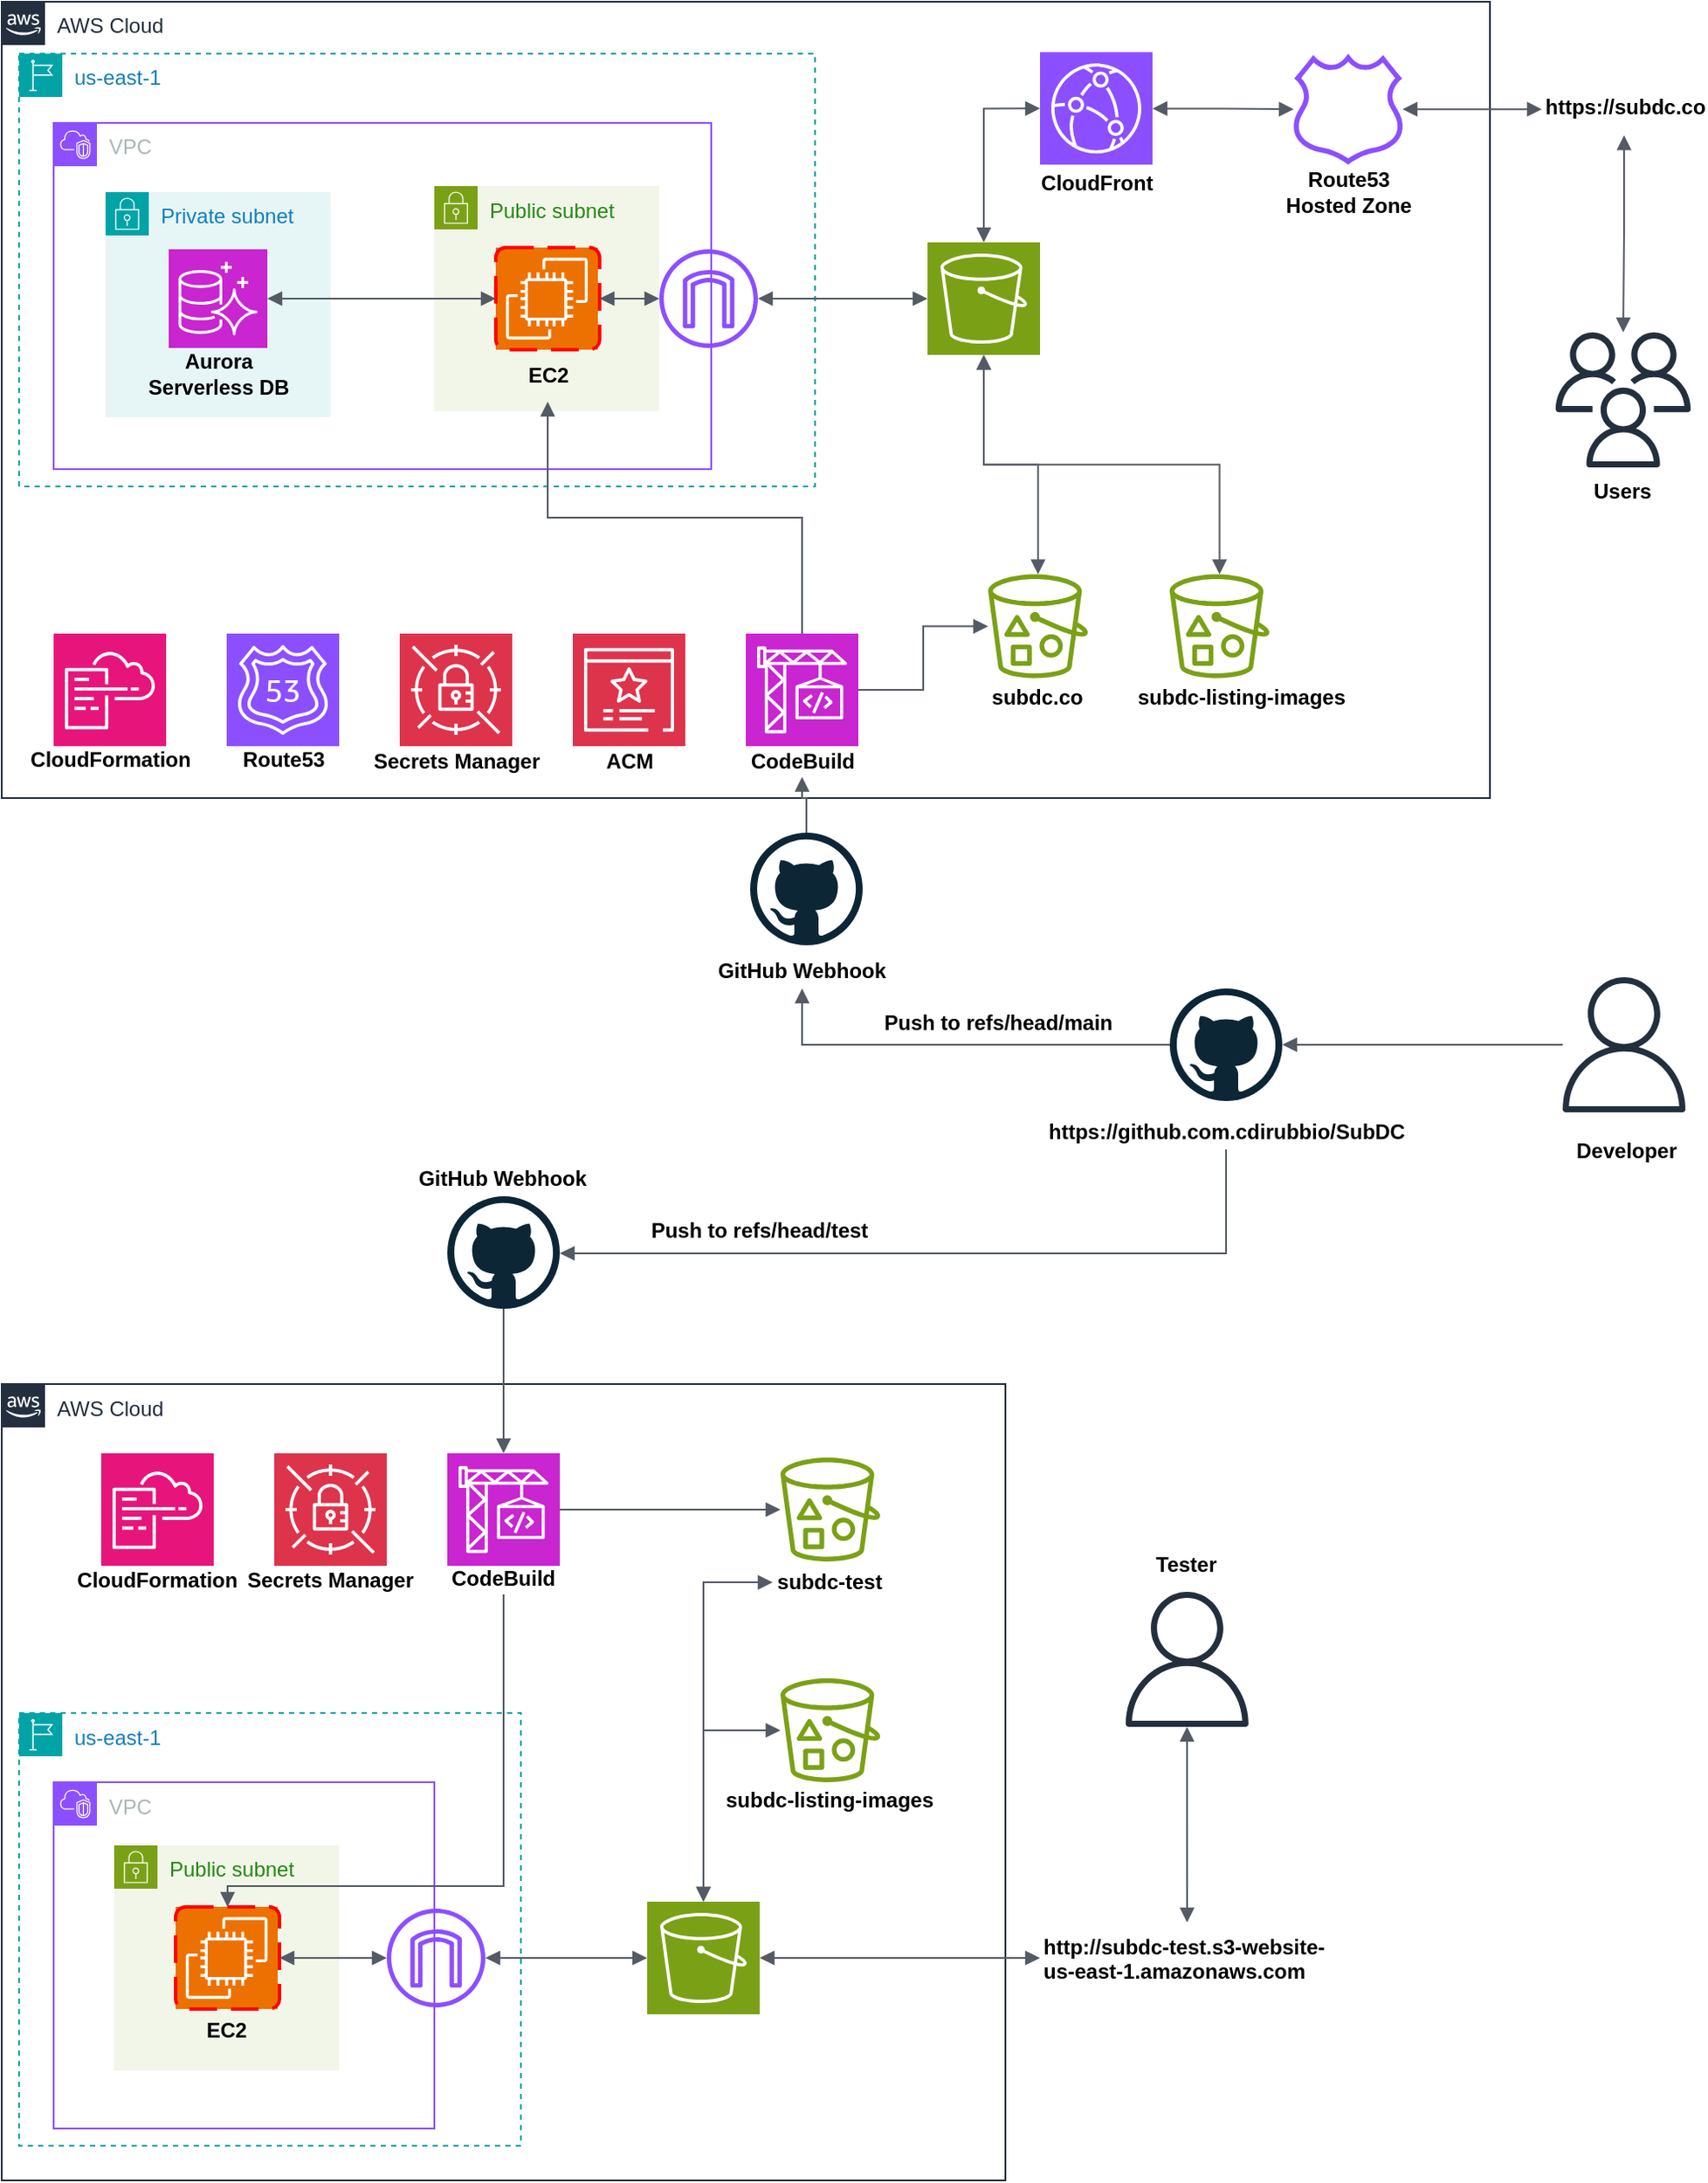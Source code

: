 <mxfile version="24.7.17">
  <diagram name="Page-1" id="cLoTebaXLB8Ytqw7zfb6">
    <mxGraphModel dx="1785" dy="1345" grid="1" gridSize="10" guides="1" tooltips="1" connect="1" arrows="1" fold="1" page="1" pageScale="1" pageWidth="850" pageHeight="1100" math="0" shadow="0">
      <root>
        <mxCell id="0" />
        <mxCell id="1" parent="0" />
        <mxCell id="9sHecVh8QtGsuW8aZkRC-1" value="AWS Cloud" style="points=[[0,0],[0.25,0],[0.5,0],[0.75,0],[1,0],[1,0.25],[1,0.5],[1,0.75],[1,1],[0.75,1],[0.5,1],[0.25,1],[0,1],[0,0.75],[0,0.5],[0,0.25]];outlineConnect=0;gradientColor=none;html=1;whiteSpace=wrap;fontSize=12;fontStyle=0;container=1;pointerEvents=0;collapsible=0;recursiveResize=0;shape=mxgraph.aws4.group;grIcon=mxgraph.aws4.group_aws_cloud_alt;strokeColor=#232F3E;fillColor=none;verticalAlign=top;align=left;spacingLeft=30;fontColor=#232F3E;dashed=0;" parent="1" vertex="1">
          <mxGeometry x="20" y="20" width="860" height="460" as="geometry" />
        </mxCell>
        <mxCell id="9sHecVh8QtGsuW8aZkRC-2" value="us-east-1" style="points=[[0,0],[0.25,0],[0.5,0],[0.75,0],[1,0],[1,0.25],[1,0.5],[1,0.75],[1,1],[0.75,1],[0.5,1],[0.25,1],[0,1],[0,0.75],[0,0.5],[0,0.25]];outlineConnect=0;gradientColor=none;html=1;whiteSpace=wrap;fontSize=12;fontStyle=0;container=1;pointerEvents=0;collapsible=0;recursiveResize=0;shape=mxgraph.aws4.group;grIcon=mxgraph.aws4.group_region;strokeColor=#00A4A6;fillColor=none;verticalAlign=top;align=left;spacingLeft=30;fontColor=#147EBA;dashed=1;" parent="9sHecVh8QtGsuW8aZkRC-1" vertex="1">
          <mxGeometry x="10" y="30" width="460" height="250" as="geometry" />
        </mxCell>
        <mxCell id="9sHecVh8QtGsuW8aZkRC-8" value="VPC" style="points=[[0,0],[0.25,0],[0.5,0],[0.75,0],[1,0],[1,0.25],[1,0.5],[1,0.75],[1,1],[0.75,1],[0.5,1],[0.25,1],[0,1],[0,0.75],[0,0.5],[0,0.25]];outlineConnect=0;gradientColor=none;html=1;whiteSpace=wrap;fontSize=12;fontStyle=0;container=1;pointerEvents=0;collapsible=0;recursiveResize=0;shape=mxgraph.aws4.group;grIcon=mxgraph.aws4.group_vpc2;strokeColor=#8C4FFF;fillColor=none;verticalAlign=top;align=left;spacingLeft=30;fontColor=#AAB7B8;dashed=0;" parent="9sHecVh8QtGsuW8aZkRC-2" vertex="1">
          <mxGeometry x="20" y="40" width="380" height="200" as="geometry" />
        </mxCell>
        <mxCell id="9sHecVh8QtGsuW8aZkRC-9" value="Public subnet" style="points=[[0,0],[0.25,0],[0.5,0],[0.75,0],[1,0],[1,0.25],[1,0.5],[1,0.75],[1,1],[0.75,1],[0.5,1],[0.25,1],[0,1],[0,0.75],[0,0.5],[0,0.25]];outlineConnect=0;gradientColor=none;html=1;whiteSpace=wrap;fontSize=12;fontStyle=0;container=1;pointerEvents=0;collapsible=0;recursiveResize=0;shape=mxgraph.aws4.group;grIcon=mxgraph.aws4.group_security_group;grStroke=0;strokeColor=#7AA116;fillColor=#F2F6E8;verticalAlign=top;align=left;spacingLeft=30;fontColor=#248814;dashed=0;" parent="9sHecVh8QtGsuW8aZkRC-8" vertex="1">
          <mxGeometry x="220" y="36.5" width="130" height="130" as="geometry" />
        </mxCell>
        <mxCell id="9sHecVh8QtGsuW8aZkRC-3" value="" style="sketch=0;points=[[0,0,0],[0.25,0,0],[0.5,0,0],[0.75,0,0],[1,0,0],[0,1,0],[0.25,1,0],[0.5,1,0],[0.75,1,0],[1,1,0],[0,0.25,0],[0,0.5,0],[0,0.75,0],[1,0.25,0],[1,0.5,0],[1,0.75,0]];outlineConnect=0;fontColor=#232F3E;fillColor=#ED7100;strokeColor=#ffffff;dashed=0;verticalLabelPosition=bottom;verticalAlign=top;align=center;html=1;fontSize=12;fontStyle=0;aspect=fixed;shape=mxgraph.aws4.resourceIcon;resIcon=mxgraph.aws4.ec2;" parent="9sHecVh8QtGsuW8aZkRC-9" vertex="1">
          <mxGeometry x="35.5" y="35.5" width="59" height="59" as="geometry" />
        </mxCell>
        <mxCell id="9sHecVh8QtGsuW8aZkRC-6" value="" style="rounded=1;arcSize=10;dashed=1;strokeColor=#ff0000;fillColor=none;gradientColor=none;dashPattern=8 4;strokeWidth=2;" parent="9sHecVh8QtGsuW8aZkRC-9" vertex="1">
          <mxGeometry x="35.5" y="35.5" width="60" height="59" as="geometry" />
        </mxCell>
        <mxCell id="9sHecVh8QtGsuW8aZkRC-5" value="EC2" style="text;html=1;align=center;verticalAlign=middle;whiteSpace=wrap;rounded=0;fontStyle=1" parent="9sHecVh8QtGsuW8aZkRC-9" vertex="1">
          <mxGeometry x="45.5" y="94.5" width="40" height="30" as="geometry" />
        </mxCell>
        <mxCell id="9sHecVh8QtGsuW8aZkRC-35" value="Private subnet" style="points=[[0,0],[0.25,0],[0.5,0],[0.75,0],[1,0],[1,0.25],[1,0.5],[1,0.75],[1,1],[0.75,1],[0.5,1],[0.25,1],[0,1],[0,0.75],[0,0.5],[0,0.25]];outlineConnect=0;gradientColor=none;html=1;whiteSpace=wrap;fontSize=12;fontStyle=0;container=1;pointerEvents=0;collapsible=0;recursiveResize=0;shape=mxgraph.aws4.group;grIcon=mxgraph.aws4.group_security_group;grStroke=0;strokeColor=#00A4A6;fillColor=#E6F6F7;verticalAlign=top;align=left;spacingLeft=30;fontColor=#147EBA;dashed=0;" parent="9sHecVh8QtGsuW8aZkRC-8" vertex="1">
          <mxGeometry x="30" y="40" width="130" height="130" as="geometry" />
        </mxCell>
        <mxCell id="9sHecVh8QtGsuW8aZkRC-37" value="" style="sketch=0;points=[[0,0,0],[0.25,0,0],[0.5,0,0],[0.75,0,0],[1,0,0],[0,1,0],[0.25,1,0],[0.5,1,0],[0.75,1,0],[1,1,0],[0,0.25,0],[0,0.5,0],[0,0.75,0],[1,0.25,0],[1,0.5,0],[1,0.75,0]];outlineConnect=0;fontColor=#232F3E;fillColor=#C925D1;strokeColor=#ffffff;dashed=0;verticalLabelPosition=bottom;verticalAlign=top;align=center;html=1;fontSize=12;fontStyle=0;aspect=fixed;shape=mxgraph.aws4.resourceIcon;resIcon=mxgraph.aws4.aurora;" parent="9sHecVh8QtGsuW8aZkRC-35" vertex="1">
          <mxGeometry x="36.5" y="33" width="57" height="57" as="geometry" />
        </mxCell>
        <mxCell id="9sHecVh8QtGsuW8aZkRC-38" value="Aurora Serverless DB" style="text;html=1;align=center;verticalAlign=middle;whiteSpace=wrap;rounded=0;fontStyle=1" parent="9sHecVh8QtGsuW8aZkRC-35" vertex="1">
          <mxGeometry x="15.75" y="90" width="98.5" height="30" as="geometry" />
        </mxCell>
        <mxCell id="9sHecVh8QtGsuW8aZkRC-39" style="edgeStyle=orthogonalEdgeStyle;rounded=0;orthogonalLoop=1;jettySize=auto;html=1;exitX=1;exitY=0.5;exitDx=0;exitDy=0;exitPerimeter=0;entryX=0;entryY=0.5;entryDx=0;entryDy=0;endArrow=block;elbow=vertical;startArrow=block;startFill=1;endFill=1;strokeColor=#545B64;" parent="9sHecVh8QtGsuW8aZkRC-8" source="9sHecVh8QtGsuW8aZkRC-37" target="9sHecVh8QtGsuW8aZkRC-6" edge="1">
          <mxGeometry relative="1" as="geometry" />
        </mxCell>
        <mxCell id="9sHecVh8QtGsuW8aZkRC-12" value="" style="sketch=0;outlineConnect=0;fontColor=#232F3E;gradientColor=none;fillColor=#8C4FFF;strokeColor=none;dashed=0;verticalLabelPosition=bottom;verticalAlign=top;align=center;html=1;fontSize=12;fontStyle=0;aspect=fixed;pointerEvents=1;shape=mxgraph.aws4.internet_gateway;" parent="9sHecVh8QtGsuW8aZkRC-8" vertex="1">
          <mxGeometry x="350" y="73" width="57" height="57" as="geometry" />
        </mxCell>
        <mxCell id="9sHecVh8QtGsuW8aZkRC-23" value="" style="edgeStyle=orthogonalEdgeStyle;html=1;endArrow=block;elbow=vertical;startArrow=block;startFill=1;endFill=1;strokeColor=#545B64;rounded=0;exitX=1;exitY=0.5;exitDx=0;exitDy=0;" parent="9sHecVh8QtGsuW8aZkRC-8" source="9sHecVh8QtGsuW8aZkRC-6" target="9sHecVh8QtGsuW8aZkRC-12" edge="1">
          <mxGeometry width="100" relative="1" as="geometry">
            <mxPoint x="135" y="110" as="sourcePoint" />
            <mxPoint x="235" y="110" as="targetPoint" />
          </mxGeometry>
        </mxCell>
        <mxCell id="HaM_An7yO-ACqNu1QWbp-11" style="edgeStyle=orthogonalEdgeStyle;rounded=0;orthogonalLoop=1;jettySize=auto;html=1;exitX=0.5;exitY=1;exitDx=0;exitDy=0;exitPerimeter=0;endArrow=block;elbow=vertical;startArrow=block;startFill=1;endFill=1;strokeColor=#545B64;" parent="9sHecVh8QtGsuW8aZkRC-1" source="7wSFpp9sJQzXC4tISoXY-12" target="9sHecVh8QtGsuW8aZkRC-16" edge="1">
          <mxGeometry relative="1" as="geometry" />
        </mxCell>
        <mxCell id="9sHecVh8QtGsuW8aZkRC-16" value="" style="sketch=0;outlineConnect=0;fontColor=#232F3E;gradientColor=none;fillColor=#7AA116;strokeColor=none;dashed=0;verticalLabelPosition=bottom;verticalAlign=top;align=center;html=1;fontSize=12;fontStyle=0;aspect=fixed;pointerEvents=1;shape=mxgraph.aws4.bucket_with_objects;" parent="9sHecVh8QtGsuW8aZkRC-1" vertex="1">
          <mxGeometry x="674.89" y="330.75" width="57.69" height="60" as="geometry" />
        </mxCell>
        <mxCell id="9sHecVh8QtGsuW8aZkRC-31" value="subdc.co" style="text;html=1;align=center;verticalAlign=middle;whiteSpace=wrap;rounded=0;fontStyle=1" parent="9sHecVh8QtGsuW8aZkRC-1" vertex="1">
          <mxGeometry x="573.27" y="393.25" width="51.15" height="16.5" as="geometry" />
        </mxCell>
        <mxCell id="pGSdeuUpQNaxIjK8rSRS-2" value="subdc-listing-images" style="text;html=1;align=center;verticalAlign=middle;whiteSpace=wrap;rounded=0;fontStyle=1" parent="9sHecVh8QtGsuW8aZkRC-1" vertex="1">
          <mxGeometry x="651.27" y="390.75" width="131.15" height="21.5" as="geometry" />
        </mxCell>
        <mxCell id="pGSdeuUpQNaxIjK8rSRS-1" value="" style="sketch=0;outlineConnect=0;fontColor=#232F3E;gradientColor=none;fillColor=#7AA116;strokeColor=none;dashed=0;verticalLabelPosition=bottom;verticalAlign=top;align=center;html=1;fontSize=12;fontStyle=0;aspect=fixed;pointerEvents=1;shape=mxgraph.aws4.bucket_with_objects;" parent="9sHecVh8QtGsuW8aZkRC-1" vertex="1">
          <mxGeometry x="570" y="330.75" width="57.69" height="60" as="geometry" />
        </mxCell>
        <mxCell id="7wSFpp9sJQzXC4tISoXY-8" value="" style="sketch=0;points=[[0,0,0],[0.25,0,0],[0.5,0,0],[0.75,0,0],[1,0,0],[0,1,0],[0.25,1,0],[0.5,1,0],[0.75,1,0],[1,1,0],[0,0.25,0],[0,0.5,0],[0,0.75,0],[1,0.25,0],[1,0.5,0],[1,0.75,0]];points=[[0,0,0],[0.25,0,0],[0.5,0,0],[0.75,0,0],[1,0,0],[0,1,0],[0.25,1,0],[0.5,1,0],[0.75,1,0],[1,1,0],[0,0.25,0],[0,0.5,0],[0,0.75,0],[1,0.25,0],[1,0.5,0],[1,0.75,0]];outlineConnect=0;fontColor=#232F3E;fillColor=#E7157B;strokeColor=#ffffff;dashed=0;verticalLabelPosition=bottom;verticalAlign=top;align=center;html=1;fontSize=12;fontStyle=0;aspect=fixed;shape=mxgraph.aws4.resourceIcon;resIcon=mxgraph.aws4.cloudformation;" parent="9sHecVh8QtGsuW8aZkRC-1" vertex="1">
          <mxGeometry x="30" y="365" width="65" height="65" as="geometry" />
        </mxCell>
        <mxCell id="7wSFpp9sJQzXC4tISoXY-22" style="edgeStyle=orthogonalEdgeStyle;rounded=0;orthogonalLoop=1;jettySize=auto;html=1;endArrow=block;elbow=vertical;startArrow=block;startFill=1;endFill=1;strokeColor=#545B64;" parent="9sHecVh8QtGsuW8aZkRC-1" source="7wSFpp9sJQzXC4tISoXY-12" target="9sHecVh8QtGsuW8aZkRC-12" edge="1">
          <mxGeometry relative="1" as="geometry" />
        </mxCell>
        <mxCell id="7wSFpp9sJQzXC4tISoXY-12" value="" style="sketch=0;points=[[0,0,0],[0.25,0,0],[0.5,0,0],[0.75,0,0],[1,0,0],[0,1,0],[0.25,1,0],[0.5,1,0],[0.75,1,0],[1,1,0],[0,0.25,0],[0,0.5,0],[0,0.75,0],[1,0.25,0],[1,0.5,0],[1,0.75,0]];outlineConnect=0;fontColor=#232F3E;fillColor=#7AA116;strokeColor=#ffffff;dashed=0;verticalLabelPosition=bottom;verticalAlign=top;align=center;html=1;fontSize=12;fontStyle=0;aspect=fixed;shape=mxgraph.aws4.resourceIcon;resIcon=mxgraph.aws4.s3;" parent="9sHecVh8QtGsuW8aZkRC-1" vertex="1">
          <mxGeometry x="535" y="139" width="65" height="65" as="geometry" />
        </mxCell>
        <mxCell id="7wSFpp9sJQzXC4tISoXY-17" value="" style="sketch=0;outlineConnect=0;fontColor=#232F3E;gradientColor=none;fillColor=#8C4FFF;strokeColor=none;dashed=0;verticalLabelPosition=bottom;verticalAlign=top;align=center;html=1;fontSize=12;fontStyle=0;aspect=fixed;pointerEvents=1;shape=mxgraph.aws4.hosted_zone;" parent="9sHecVh8QtGsuW8aZkRC-1" vertex="1">
          <mxGeometry x="745.58" y="30" width="65" height="64.17" as="geometry" />
        </mxCell>
        <mxCell id="7wSFpp9sJQzXC4tISoXY-18" value="" style="sketch=0;points=[[0,0,0],[0.25,0,0],[0.5,0,0],[0.75,0,0],[1,0,0],[0,1,0],[0.25,1,0],[0.5,1,0],[0.75,1,0],[1,1,0],[0,0.25,0],[0,0.5,0],[0,0.75,0],[1,0.25,0],[1,0.5,0],[1,0.75,0]];outlineConnect=0;fontColor=#232F3E;fillColor=#8C4FFF;strokeColor=#ffffff;dashed=0;verticalLabelPosition=bottom;verticalAlign=top;align=center;html=1;fontSize=12;fontStyle=0;aspect=fixed;shape=mxgraph.aws4.resourceIcon;resIcon=mxgraph.aws4.route_53;" parent="9sHecVh8QtGsuW8aZkRC-1" vertex="1">
          <mxGeometry x="130" y="365" width="65" height="65" as="geometry" />
        </mxCell>
        <mxCell id="7wSFpp9sJQzXC4tISoXY-21" value="Route53 Hosted Zone" style="text;html=1;align=center;verticalAlign=middle;whiteSpace=wrap;rounded=0;fontStyle=1" parent="9sHecVh8QtGsuW8aZkRC-1" vertex="1">
          <mxGeometry x="732.58" y="95" width="91" height="30" as="geometry" />
        </mxCell>
        <mxCell id="7wSFpp9sJQzXC4tISoXY-42" style="edgeStyle=orthogonalEdgeStyle;rounded=0;orthogonalLoop=1;jettySize=auto;html=1;endArrow=block;elbow=vertical;startArrow=none;endFill=1;strokeColor=#545B64;" parent="9sHecVh8QtGsuW8aZkRC-1" source="7wSFpp9sJQzXC4tISoXY-23" target="pGSdeuUpQNaxIjK8rSRS-1" edge="1">
          <mxGeometry relative="1" as="geometry" />
        </mxCell>
        <mxCell id="HaM_An7yO-ACqNu1QWbp-9" style="edgeStyle=orthogonalEdgeStyle;rounded=0;orthogonalLoop=1;jettySize=auto;html=1;entryX=0.5;entryY=1;entryDx=0;entryDy=0;exitX=0.5;exitY=0;exitDx=0;exitDy=0;exitPerimeter=0;endArrow=block;elbow=vertical;startArrow=none;endFill=1;strokeColor=#545B64;" parent="9sHecVh8QtGsuW8aZkRC-1" source="7wSFpp9sJQzXC4tISoXY-23" target="9sHecVh8QtGsuW8aZkRC-5" edge="1">
          <mxGeometry relative="1" as="geometry" />
        </mxCell>
        <mxCell id="7wSFpp9sJQzXC4tISoXY-23" value="" style="sketch=0;points=[[0,0,0],[0.25,0,0],[0.5,0,0],[0.75,0,0],[1,0,0],[0,1,0],[0.25,1,0],[0.5,1,0],[0.75,1,0],[1,1,0],[0,0.25,0],[0,0.5,0],[0,0.75,0],[1,0.25,0],[1,0.5,0],[1,0.75,0]];outlineConnect=0;fontColor=#232F3E;fillColor=#C925D1;strokeColor=#ffffff;dashed=0;verticalLabelPosition=bottom;verticalAlign=top;align=center;html=1;fontSize=12;fontStyle=0;aspect=fixed;shape=mxgraph.aws4.resourceIcon;resIcon=mxgraph.aws4.codebuild;" parent="9sHecVh8QtGsuW8aZkRC-1" vertex="1">
          <mxGeometry x="430" y="365" width="65" height="65" as="geometry" />
        </mxCell>
        <mxCell id="7wSFpp9sJQzXC4tISoXY-26" value="CloudFormation" style="text;html=1;align=center;verticalAlign=middle;whiteSpace=wrap;rounded=0;fontStyle=1" parent="9sHecVh8QtGsuW8aZkRC-1" vertex="1">
          <mxGeometry x="12.5" y="430" width="100" height="16.5" as="geometry" />
        </mxCell>
        <mxCell id="7wSFpp9sJQzXC4tISoXY-25" value="Route53" style="text;html=1;align=center;verticalAlign=middle;whiteSpace=wrap;rounded=0;fontStyle=1" parent="9sHecVh8QtGsuW8aZkRC-1" vertex="1">
          <mxGeometry x="132.5" y="430" width="60" height="16.5" as="geometry" />
        </mxCell>
        <mxCell id="7wSFpp9sJQzXC4tISoXY-24" value="CodeBuild" style="text;html=1;align=center;verticalAlign=middle;whiteSpace=wrap;rounded=0;fontStyle=1" parent="9sHecVh8QtGsuW8aZkRC-1" vertex="1">
          <mxGeometry x="432.5" y="430" width="60" height="17.75" as="geometry" />
        </mxCell>
        <mxCell id="7wSFpp9sJQzXC4tISoXY-28" value="Secrets Manager" style="text;html=1;align=center;verticalAlign=middle;whiteSpace=wrap;rounded=0;fontStyle=1" parent="9sHecVh8QtGsuW8aZkRC-1" vertex="1">
          <mxGeometry x="212.5" y="430" width="100" height="17.75" as="geometry" />
        </mxCell>
        <mxCell id="7wSFpp9sJQzXC4tISoXY-27" value="" style="sketch=0;points=[[0,0,0],[0.25,0,0],[0.5,0,0],[0.75,0,0],[1,0,0],[0,1,0],[0.25,1,0],[0.5,1,0],[0.75,1,0],[1,1,0],[0,0.25,0],[0,0.5,0],[0,0.75,0],[1,0.25,0],[1,0.5,0],[1,0.75,0]];outlineConnect=0;fontColor=#232F3E;fillColor=#DD344C;strokeColor=#ffffff;dashed=0;verticalLabelPosition=bottom;verticalAlign=top;align=center;html=1;fontSize=12;fontStyle=0;aspect=fixed;shape=mxgraph.aws4.resourceIcon;resIcon=mxgraph.aws4.secrets_manager;" parent="9sHecVh8QtGsuW8aZkRC-1" vertex="1">
          <mxGeometry x="230" y="365" width="65" height="65" as="geometry" />
        </mxCell>
        <mxCell id="HaM_An7yO-ACqNu1QWbp-6" style="edgeStyle=orthogonalEdgeStyle;rounded=0;orthogonalLoop=1;jettySize=auto;html=1;endArrow=block;elbow=vertical;startArrow=block;startFill=1;endFill=1;strokeColor=#545B64;" parent="9sHecVh8QtGsuW8aZkRC-1" source="HaM_An7yO-ACqNu1QWbp-2" target="7wSFpp9sJQzXC4tISoXY-17" edge="1">
          <mxGeometry relative="1" as="geometry" />
        </mxCell>
        <mxCell id="HaM_An7yO-ACqNu1QWbp-2" value="" style="sketch=0;points=[[0,0,0],[0.25,0,0],[0.5,0,0],[0.75,0,0],[1,0,0],[0,1,0],[0.25,1,0],[0.5,1,0],[0.75,1,0],[1,1,0],[0,0.25,0],[0,0.5,0],[0,0.75,0],[1,0.25,0],[1,0.5,0],[1,0.75,0]];outlineConnect=0;fontColor=#232F3E;fillColor=#8C4FFF;strokeColor=#ffffff;dashed=0;verticalLabelPosition=bottom;verticalAlign=top;align=center;html=1;fontSize=12;fontStyle=0;aspect=fixed;shape=mxgraph.aws4.resourceIcon;resIcon=mxgraph.aws4.cloudfront;" parent="9sHecVh8QtGsuW8aZkRC-1" vertex="1">
          <mxGeometry x="600" y="29.17" width="65" height="65" as="geometry" />
        </mxCell>
        <mxCell id="HaM_An7yO-ACqNu1QWbp-5" style="edgeStyle=orthogonalEdgeStyle;rounded=0;orthogonalLoop=1;jettySize=auto;html=1;entryX=0.5;entryY=0;entryDx=0;entryDy=0;entryPerimeter=0;endArrow=block;elbow=vertical;startArrow=block;startFill=1;endFill=1;strokeColor=#545B64;exitX=0;exitY=0.5;exitDx=0;exitDy=0;exitPerimeter=0;" parent="9sHecVh8QtGsuW8aZkRC-1" source="HaM_An7yO-ACqNu1QWbp-2" target="7wSFpp9sJQzXC4tISoXY-12" edge="1">
          <mxGeometry relative="1" as="geometry" />
        </mxCell>
        <mxCell id="HaM_An7yO-ACqNu1QWbp-7" value="CloudFront" style="text;html=1;align=center;verticalAlign=middle;whiteSpace=wrap;rounded=0;fontStyle=1" parent="9sHecVh8QtGsuW8aZkRC-1" vertex="1">
          <mxGeometry x="597.5" y="95" width="70" height="20" as="geometry" />
        </mxCell>
        <mxCell id="HaM_An7yO-ACqNu1QWbp-10" style="edgeStyle=orthogonalEdgeStyle;rounded=0;orthogonalLoop=1;jettySize=auto;html=1;entryX=0.5;entryY=1;entryDx=0;entryDy=0;entryPerimeter=0;endArrow=block;elbow=vertical;startArrow=block;startFill=1;endFill=1;strokeColor=#545B64;" parent="9sHecVh8QtGsuW8aZkRC-1" source="pGSdeuUpQNaxIjK8rSRS-1" target="7wSFpp9sJQzXC4tISoXY-12" edge="1">
          <mxGeometry relative="1" as="geometry" />
        </mxCell>
        <mxCell id="HaM_An7yO-ACqNu1QWbp-13" value="" style="sketch=0;points=[[0,0,0],[0.25,0,0],[0.5,0,0],[0.75,0,0],[1,0,0],[0,1,0],[0.25,1,0],[0.5,1,0],[0.75,1,0],[1,1,0],[0,0.25,0],[0,0.5,0],[0,0.75,0],[1,0.25,0],[1,0.5,0],[1,0.75,0]];outlineConnect=0;fontColor=#232F3E;fillColor=#DD344C;strokeColor=#ffffff;dashed=0;verticalLabelPosition=bottom;verticalAlign=top;align=center;html=1;fontSize=12;fontStyle=0;aspect=fixed;shape=mxgraph.aws4.resourceIcon;resIcon=mxgraph.aws4.certificate_manager_3;" parent="9sHecVh8QtGsuW8aZkRC-1" vertex="1">
          <mxGeometry x="330" y="365" width="65" height="65" as="geometry" />
        </mxCell>
        <mxCell id="HaM_An7yO-ACqNu1QWbp-14" value="ACM" style="text;html=1;align=center;verticalAlign=middle;whiteSpace=wrap;rounded=0;fontStyle=1" parent="9sHecVh8QtGsuW8aZkRC-1" vertex="1">
          <mxGeometry x="342.5" y="430" width="40" height="17.75" as="geometry" />
        </mxCell>
        <mxCell id="7wSFpp9sJQzXC4tISoXY-30" style="edgeStyle=orthogonalEdgeStyle;rounded=0;orthogonalLoop=1;jettySize=auto;html=1;endArrow=block;elbow=vertical;startArrow=block;startFill=1;endFill=1;strokeColor=#545B64;" parent="1" source="9sHecVh8QtGsuW8aZkRC-27" target="7wSFpp9sJQzXC4tISoXY-17" edge="1">
          <mxGeometry relative="1" as="geometry" />
        </mxCell>
        <UserObject label="&lt;b&gt;https://subdc.co&lt;/b&gt;" link="https://subdc.co" id="9sHecVh8QtGsuW8aZkRC-27">
          <mxCell style="text;whiteSpace=wrap;html=1;" parent="1" vertex="1">
            <mxGeometry x="910" y="67.09" width="95" height="30" as="geometry" />
          </mxCell>
        </UserObject>
        <mxCell id="9sHecVh8QtGsuW8aZkRC-32" style="edgeStyle=orthogonalEdgeStyle;rounded=0;orthogonalLoop=1;jettySize=auto;html=1;endArrow=block;elbow=vertical;startArrow=block;startFill=1;endFill=1;strokeColor=#545B64;" parent="1" source="9sHecVh8QtGsuW8aZkRC-27" target="M8VhZg36b8eC-4sq4X0w-50" edge="1">
          <mxGeometry relative="1" as="geometry">
            <mxPoint x="909.44" y="80" as="sourcePoint" />
            <mxPoint x="957.5" y="190" as="targetPoint" />
          </mxGeometry>
        </mxCell>
        <mxCell id="7wSFpp9sJQzXC4tISoXY-41" style="edgeStyle=orthogonalEdgeStyle;rounded=0;orthogonalLoop=1;jettySize=auto;html=1;endArrow=block;elbow=vertical;startArrow=none;endFill=1;strokeColor=#545B64;" parent="1" source="7wSFpp9sJQzXC4tISoXY-31" target="7wSFpp9sJQzXC4tISoXY-24" edge="1">
          <mxGeometry relative="1" as="geometry" />
        </mxCell>
        <mxCell id="7wSFpp9sJQzXC4tISoXY-31" value="" style="dashed=0;outlineConnect=0;html=1;align=center;labelPosition=center;verticalLabelPosition=bottom;verticalAlign=top;shape=mxgraph.weblogos.github" parent="1" vertex="1">
          <mxGeometry x="452.5" y="500" width="65" height="65" as="geometry" />
        </mxCell>
        <mxCell id="7wSFpp9sJQzXC4tISoXY-32" value="GitHub Webhook" style="text;html=1;align=center;verticalAlign=middle;whiteSpace=wrap;rounded=0;fontStyle=1" parent="1" vertex="1">
          <mxGeometry x="430.97" y="570" width="103.07" height="20" as="geometry" />
        </mxCell>
        <mxCell id="M8VhZg36b8eC-4sq4X0w-1" value="AWS Cloud" style="points=[[0,0],[0.25,0],[0.5,0],[0.75,0],[1,0],[1,0.25],[1,0.5],[1,0.75],[1,1],[0.75,1],[0.5,1],[0.25,1],[0,1],[0,0.75],[0,0.5],[0,0.25]];outlineConnect=0;gradientColor=none;html=1;whiteSpace=wrap;fontSize=12;fontStyle=0;container=1;pointerEvents=0;collapsible=0;recursiveResize=0;shape=mxgraph.aws4.group;grIcon=mxgraph.aws4.group_aws_cloud_alt;strokeColor=#232F3E;fillColor=none;verticalAlign=top;align=left;spacingLeft=30;fontColor=#232F3E;dashed=0;" vertex="1" parent="1">
          <mxGeometry x="20" y="818.5" width="580" height="460" as="geometry" />
        </mxCell>
        <mxCell id="M8VhZg36b8eC-4sq4X0w-2" value="us-east-1" style="points=[[0,0],[0.25,0],[0.5,0],[0.75,0],[1,0],[1,0.25],[1,0.5],[1,0.75],[1,1],[0.75,1],[0.5,1],[0.25,1],[0,1],[0,0.75],[0,0.5],[0,0.25]];outlineConnect=0;gradientColor=none;html=1;whiteSpace=wrap;fontSize=12;fontStyle=0;container=1;pointerEvents=0;collapsible=0;recursiveResize=0;shape=mxgraph.aws4.group;grIcon=mxgraph.aws4.group_region;strokeColor=#00A4A6;fillColor=none;verticalAlign=top;align=left;spacingLeft=30;fontColor=#147EBA;dashed=1;" vertex="1" parent="M8VhZg36b8eC-4sq4X0w-1">
          <mxGeometry x="10" y="190" width="290" height="250" as="geometry" />
        </mxCell>
        <mxCell id="M8VhZg36b8eC-4sq4X0w-3" value="VPC" style="points=[[0,0],[0.25,0],[0.5,0],[0.75,0],[1,0],[1,0.25],[1,0.5],[1,0.75],[1,1],[0.75,1],[0.5,1],[0.25,1],[0,1],[0,0.75],[0,0.5],[0,0.25]];outlineConnect=0;gradientColor=none;html=1;whiteSpace=wrap;fontSize=12;fontStyle=0;container=1;pointerEvents=0;collapsible=0;recursiveResize=0;shape=mxgraph.aws4.group;grIcon=mxgraph.aws4.group_vpc2;strokeColor=#8C4FFF;fillColor=none;verticalAlign=top;align=left;spacingLeft=30;fontColor=#AAB7B8;dashed=0;" vertex="1" parent="M8VhZg36b8eC-4sq4X0w-2">
          <mxGeometry x="20" y="40" width="220" height="200" as="geometry" />
        </mxCell>
        <mxCell id="M8VhZg36b8eC-4sq4X0w-4" value="Public subnet" style="points=[[0,0],[0.25,0],[0.5,0],[0.75,0],[1,0],[1,0.25],[1,0.5],[1,0.75],[1,1],[0.75,1],[0.5,1],[0.25,1],[0,1],[0,0.75],[0,0.5],[0,0.25]];outlineConnect=0;gradientColor=none;html=1;whiteSpace=wrap;fontSize=12;fontStyle=0;container=1;pointerEvents=0;collapsible=0;recursiveResize=0;shape=mxgraph.aws4.group;grIcon=mxgraph.aws4.group_security_group;grStroke=0;strokeColor=#7AA116;fillColor=#F2F6E8;verticalAlign=top;align=left;spacingLeft=30;fontColor=#248814;dashed=0;" vertex="1" parent="M8VhZg36b8eC-4sq4X0w-3">
          <mxGeometry x="35" y="36.5" width="130" height="130" as="geometry" />
        </mxCell>
        <mxCell id="M8VhZg36b8eC-4sq4X0w-5" value="" style="sketch=0;points=[[0,0,0],[0.25,0,0],[0.5,0,0],[0.75,0,0],[1,0,0],[0,1,0],[0.25,1,0],[0.5,1,0],[0.75,1,0],[1,1,0],[0,0.25,0],[0,0.5,0],[0,0.75,0],[1,0.25,0],[1,0.5,0],[1,0.75,0]];outlineConnect=0;fontColor=#232F3E;fillColor=#ED7100;strokeColor=#ffffff;dashed=0;verticalLabelPosition=bottom;verticalAlign=top;align=center;html=1;fontSize=12;fontStyle=0;aspect=fixed;shape=mxgraph.aws4.resourceIcon;resIcon=mxgraph.aws4.ec2;" vertex="1" parent="M8VhZg36b8eC-4sq4X0w-4">
          <mxGeometry x="35.5" y="35.5" width="59" height="59" as="geometry" />
        </mxCell>
        <mxCell id="M8VhZg36b8eC-4sq4X0w-6" value="" style="rounded=1;arcSize=10;dashed=1;strokeColor=#ff0000;fillColor=none;gradientColor=none;dashPattern=8 4;strokeWidth=2;" vertex="1" parent="M8VhZg36b8eC-4sq4X0w-4">
          <mxGeometry x="35.5" y="35.5" width="60" height="59" as="geometry" />
        </mxCell>
        <mxCell id="M8VhZg36b8eC-4sq4X0w-7" value="EC2" style="text;html=1;align=center;verticalAlign=middle;whiteSpace=wrap;rounded=0;fontStyle=1" vertex="1" parent="M8VhZg36b8eC-4sq4X0w-4">
          <mxGeometry x="45" y="94.5" width="40" height="25.5" as="geometry" />
        </mxCell>
        <mxCell id="M8VhZg36b8eC-4sq4X0w-12" value="" style="sketch=0;outlineConnect=0;fontColor=#232F3E;gradientColor=none;fillColor=#8C4FFF;strokeColor=none;dashed=0;verticalLabelPosition=bottom;verticalAlign=top;align=center;html=1;fontSize=12;fontStyle=0;aspect=fixed;pointerEvents=1;shape=mxgraph.aws4.internet_gateway;" vertex="1" parent="M8VhZg36b8eC-4sq4X0w-3">
          <mxGeometry x="192.5" y="73" width="57" height="57" as="geometry" />
        </mxCell>
        <mxCell id="M8VhZg36b8eC-4sq4X0w-13" value="" style="edgeStyle=orthogonalEdgeStyle;html=1;endArrow=block;elbow=vertical;startArrow=block;startFill=1;endFill=1;strokeColor=#545B64;rounded=0;exitX=1;exitY=0.5;exitDx=0;exitDy=0;" edge="1" parent="M8VhZg36b8eC-4sq4X0w-3" source="M8VhZg36b8eC-4sq4X0w-6" target="M8VhZg36b8eC-4sq4X0w-12">
          <mxGeometry width="100" relative="1" as="geometry">
            <mxPoint x="135" y="110" as="sourcePoint" />
            <mxPoint x="235" y="110" as="targetPoint" />
          </mxGeometry>
        </mxCell>
        <mxCell id="M8VhZg36b8eC-4sq4X0w-15" value="" style="sketch=0;outlineConnect=0;fontColor=#232F3E;gradientColor=none;fillColor=#7AA116;strokeColor=none;dashed=0;verticalLabelPosition=bottom;verticalAlign=top;align=center;html=1;fontSize=12;fontStyle=0;aspect=fixed;pointerEvents=1;shape=mxgraph.aws4.bucket_with_objects;" vertex="1" parent="M8VhZg36b8eC-4sq4X0w-1">
          <mxGeometry x="450" y="170" width="57.69" height="60" as="geometry" />
        </mxCell>
        <mxCell id="M8VhZg36b8eC-4sq4X0w-16" value="subdc-test" style="text;html=1;align=center;verticalAlign=middle;whiteSpace=wrap;rounded=0;fontStyle=1" vertex="1" parent="M8VhZg36b8eC-4sq4X0w-1">
          <mxGeometry x="445.48" y="106.25" width="66.73" height="16.5" as="geometry" />
        </mxCell>
        <mxCell id="M8VhZg36b8eC-4sq4X0w-17" value="subdc-listing-images" style="text;html=1;align=center;verticalAlign=middle;whiteSpace=wrap;rounded=0;fontStyle=1" vertex="1" parent="M8VhZg36b8eC-4sq4X0w-1">
          <mxGeometry x="413.27" y="230" width="131.15" height="21.5" as="geometry" />
        </mxCell>
        <mxCell id="M8VhZg36b8eC-4sq4X0w-18" value="" style="sketch=0;outlineConnect=0;fontColor=#232F3E;gradientColor=none;fillColor=#7AA116;strokeColor=none;dashed=0;verticalLabelPosition=bottom;verticalAlign=top;align=center;html=1;fontSize=12;fontStyle=0;aspect=fixed;pointerEvents=1;shape=mxgraph.aws4.bucket_with_objects;" vertex="1" parent="M8VhZg36b8eC-4sq4X0w-1">
          <mxGeometry x="450" y="42.5" width="57.69" height="60" as="geometry" />
        </mxCell>
        <mxCell id="M8VhZg36b8eC-4sq4X0w-19" value="" style="sketch=0;points=[[0,0,0],[0.25,0,0],[0.5,0,0],[0.75,0,0],[1,0,0],[0,1,0],[0.25,1,0],[0.5,1,0],[0.75,1,0],[1,1,0],[0,0.25,0],[0,0.5,0],[0,0.75,0],[1,0.25,0],[1,0.5,0],[1,0.75,0]];points=[[0,0,0],[0.25,0,0],[0.5,0,0],[0.75,0,0],[1,0,0],[0,1,0],[0.25,1,0],[0.5,1,0],[0.75,1,0],[1,1,0],[0,0.25,0],[0,0.5,0],[0,0.75,0],[1,0.25,0],[1,0.5,0],[1,0.75,0]];outlineConnect=0;fontColor=#232F3E;fillColor=#E7157B;strokeColor=#ffffff;dashed=0;verticalLabelPosition=bottom;verticalAlign=top;align=center;html=1;fontSize=12;fontStyle=0;aspect=fixed;shape=mxgraph.aws4.resourceIcon;resIcon=mxgraph.aws4.cloudformation;" vertex="1" parent="M8VhZg36b8eC-4sq4X0w-1">
          <mxGeometry x="57.5" y="40" width="65" height="65" as="geometry" />
        </mxCell>
        <mxCell id="M8VhZg36b8eC-4sq4X0w-21" value="" style="sketch=0;points=[[0,0,0],[0.25,0,0],[0.5,0,0],[0.75,0,0],[1,0,0],[0,1,0],[0.25,1,0],[0.5,1,0],[0.75,1,0],[1,1,0],[0,0.25,0],[0,0.5,0],[0,0.75,0],[1,0.25,0],[1,0.5,0],[1,0.75,0]];outlineConnect=0;fontColor=#232F3E;fillColor=#7AA116;strokeColor=#ffffff;dashed=0;verticalLabelPosition=bottom;verticalAlign=top;align=center;html=1;fontSize=12;fontStyle=0;aspect=fixed;shape=mxgraph.aws4.resourceIcon;resIcon=mxgraph.aws4.s3;" vertex="1" parent="M8VhZg36b8eC-4sq4X0w-1">
          <mxGeometry x="373.0" y="299" width="65" height="65" as="geometry" />
        </mxCell>
        <mxCell id="M8VhZg36b8eC-4sq4X0w-79" style="edgeStyle=orthogonalEdgeStyle;rounded=0;orthogonalLoop=1;jettySize=auto;html=1;endArrow=block;elbow=vertical;startArrow=none;endFill=1;strokeColor=#545B64;" edge="1" parent="M8VhZg36b8eC-4sq4X0w-1" source="M8VhZg36b8eC-4sq4X0w-27" target="M8VhZg36b8eC-4sq4X0w-18">
          <mxGeometry relative="1" as="geometry" />
        </mxCell>
        <mxCell id="M8VhZg36b8eC-4sq4X0w-27" value="" style="sketch=0;points=[[0,0,0],[0.25,0,0],[0.5,0,0],[0.75,0,0],[1,0,0],[0,1,0],[0.25,1,0],[0.5,1,0],[0.75,1,0],[1,1,0],[0,0.25,0],[0,0.5,0],[0,0.75,0],[1,0.25,0],[1,0.5,0],[1,0.75,0]];outlineConnect=0;fontColor=#232F3E;fillColor=#C925D1;strokeColor=#ffffff;dashed=0;verticalLabelPosition=bottom;verticalAlign=top;align=center;html=1;fontSize=12;fontStyle=0;aspect=fixed;shape=mxgraph.aws4.resourceIcon;resIcon=mxgraph.aws4.codebuild;" vertex="1" parent="M8VhZg36b8eC-4sq4X0w-1">
          <mxGeometry x="257.5" y="40" width="65" height="65" as="geometry" />
        </mxCell>
        <mxCell id="M8VhZg36b8eC-4sq4X0w-28" value="CloudFormation" style="text;html=1;align=center;verticalAlign=middle;whiteSpace=wrap;rounded=0;fontStyle=1" vertex="1" parent="M8VhZg36b8eC-4sq4X0w-1">
          <mxGeometry x="40" y="105" width="100" height="16.5" as="geometry" />
        </mxCell>
        <mxCell id="M8VhZg36b8eC-4sq4X0w-80" style="edgeStyle=orthogonalEdgeStyle;rounded=0;orthogonalLoop=1;jettySize=auto;html=1;exitX=0.5;exitY=1;exitDx=0;exitDy=0;entryX=0.5;entryY=0;entryDx=0;entryDy=0;endArrow=block;elbow=vertical;startArrow=none;endFill=1;strokeColor=#545B64;" edge="1" parent="M8VhZg36b8eC-4sq4X0w-1" source="M8VhZg36b8eC-4sq4X0w-30" target="M8VhZg36b8eC-4sq4X0w-6">
          <mxGeometry relative="1" as="geometry">
            <Array as="points">
              <mxPoint x="290" y="290" />
              <mxPoint x="131" y="290" />
            </Array>
          </mxGeometry>
        </mxCell>
        <mxCell id="M8VhZg36b8eC-4sq4X0w-30" value="CodeBuild" style="text;html=1;align=center;verticalAlign=middle;whiteSpace=wrap;rounded=0;fontStyle=1" vertex="1" parent="M8VhZg36b8eC-4sq4X0w-1">
          <mxGeometry x="260" y="103.75" width="60" height="17.75" as="geometry" />
        </mxCell>
        <mxCell id="M8VhZg36b8eC-4sq4X0w-31" value="Secrets Manager" style="text;html=1;align=center;verticalAlign=middle;whiteSpace=wrap;rounded=0;fontStyle=1" vertex="1" parent="M8VhZg36b8eC-4sq4X0w-1">
          <mxGeometry x="140" y="105" width="100" height="17.75" as="geometry" />
        </mxCell>
        <mxCell id="M8VhZg36b8eC-4sq4X0w-32" value="" style="sketch=0;points=[[0,0,0],[0.25,0,0],[0.5,0,0],[0.75,0,0],[1,0,0],[0,1,0],[0.25,1,0],[0.5,1,0],[0.75,1,0],[1,1,0],[0,0.25,0],[0,0.5,0],[0,0.75,0],[1,0.25,0],[1,0.5,0],[1,0.75,0]];outlineConnect=0;fontColor=#232F3E;fillColor=#DD344C;strokeColor=#ffffff;dashed=0;verticalLabelPosition=bottom;verticalAlign=top;align=center;html=1;fontSize=12;fontStyle=0;aspect=fixed;shape=mxgraph.aws4.resourceIcon;resIcon=mxgraph.aws4.secrets_manager;" vertex="1" parent="M8VhZg36b8eC-4sq4X0w-1">
          <mxGeometry x="157.5" y="40" width="65" height="65" as="geometry" />
        </mxCell>
        <mxCell id="M8VhZg36b8eC-4sq4X0w-77" style="edgeStyle=orthogonalEdgeStyle;rounded=0;orthogonalLoop=1;jettySize=auto;html=1;entryX=0;entryY=0.5;entryDx=0;entryDy=0;entryPerimeter=0;endArrow=block;elbow=vertical;startArrow=block;startFill=1;endFill=1;strokeColor=#545B64;" edge="1" parent="M8VhZg36b8eC-4sq4X0w-1" source="M8VhZg36b8eC-4sq4X0w-12" target="M8VhZg36b8eC-4sq4X0w-21">
          <mxGeometry relative="1" as="geometry" />
        </mxCell>
        <mxCell id="M8VhZg36b8eC-4sq4X0w-81" style="edgeStyle=orthogonalEdgeStyle;rounded=0;orthogonalLoop=1;jettySize=auto;html=1;entryX=0.5;entryY=0;entryDx=0;entryDy=0;entryPerimeter=0;endArrow=block;elbow=vertical;startArrow=block;startFill=1;endFill=1;strokeColor=#545B64;" edge="1" parent="M8VhZg36b8eC-4sq4X0w-1" source="M8VhZg36b8eC-4sq4X0w-16" target="M8VhZg36b8eC-4sq4X0w-21">
          <mxGeometry relative="1" as="geometry" />
        </mxCell>
        <mxCell id="M8VhZg36b8eC-4sq4X0w-82" style="edgeStyle=orthogonalEdgeStyle;rounded=0;orthogonalLoop=1;jettySize=auto;html=1;entryX=0.5;entryY=0;entryDx=0;entryDy=0;entryPerimeter=0;endArrow=block;elbow=vertical;startArrow=block;endFill=1;strokeColor=#545B64;startFill=1;" edge="1" parent="M8VhZg36b8eC-4sq4X0w-1" source="M8VhZg36b8eC-4sq4X0w-15" target="M8VhZg36b8eC-4sq4X0w-21">
          <mxGeometry relative="1" as="geometry" />
        </mxCell>
        <mxCell id="M8VhZg36b8eC-4sq4X0w-45" value="" style="dashed=0;outlineConnect=0;html=1;align=center;labelPosition=center;verticalLabelPosition=bottom;verticalAlign=top;shape=mxgraph.weblogos.github" vertex="1" parent="1">
          <mxGeometry x="277.5" y="710" width="65" height="65" as="geometry" />
        </mxCell>
        <mxCell id="M8VhZg36b8eC-4sq4X0w-68" style="edgeStyle=orthogonalEdgeStyle;rounded=0;orthogonalLoop=1;jettySize=auto;html=1;endArrow=block;elbow=vertical;startArrow=none;endFill=1;strokeColor=#545B64;" edge="1" parent="1" source="M8VhZg36b8eC-4sq4X0w-49" target="M8VhZg36b8eC-4sq4X0w-66">
          <mxGeometry relative="1" as="geometry" />
        </mxCell>
        <mxCell id="M8VhZg36b8eC-4sq4X0w-49" value="" style="sketch=0;outlineConnect=0;fontColor=#232F3E;gradientColor=none;fillColor=#232F3D;strokeColor=none;dashed=0;verticalLabelPosition=bottom;verticalAlign=top;align=center;html=1;fontSize=12;fontStyle=0;aspect=fixed;pointerEvents=1;shape=mxgraph.aws4.user;" vertex="1" parent="1">
          <mxGeometry x="918.5" y="583.5" width="78" height="78" as="geometry" />
        </mxCell>
        <mxCell id="M8VhZg36b8eC-4sq4X0w-50" value="" style="sketch=0;outlineConnect=0;fontColor=#232F3E;gradientColor=none;fillColor=#232F3D;strokeColor=none;dashed=0;verticalLabelPosition=bottom;verticalAlign=top;align=center;html=1;fontSize=12;fontStyle=0;aspect=fixed;pointerEvents=1;shape=mxgraph.aws4.users;" vertex="1" parent="1">
          <mxGeometry x="918" y="211" width="78" height="78" as="geometry" />
        </mxCell>
        <UserObject label="&lt;b&gt;Users&lt;/b&gt;" id="M8VhZg36b8eC-4sq4X0w-52">
          <mxCell style="text;whiteSpace=wrap;html=1;" vertex="1" parent="1">
            <mxGeometry x="937.5" y="289" width="40" height="20" as="geometry" />
          </mxCell>
        </UserObject>
        <UserObject label="&lt;b&gt;Developer&lt;/b&gt;" id="M8VhZg36b8eC-4sq4X0w-53">
          <mxCell style="text;whiteSpace=wrap;html=1;" vertex="1" parent="1">
            <mxGeometry x="927.5" y="670" width="60" height="20" as="geometry" />
          </mxCell>
        </UserObject>
        <mxCell id="M8VhZg36b8eC-4sq4X0w-85" style="edgeStyle=orthogonalEdgeStyle;rounded=0;orthogonalLoop=1;jettySize=auto;html=1;entryX=0.5;entryY=0;entryDx=0;entryDy=0;endArrow=block;elbow=vertical;startArrow=block;startFill=1;endFill=1;strokeColor=#545B64;" edge="1" parent="1" source="M8VhZg36b8eC-4sq4X0w-55" target="M8VhZg36b8eC-4sq4X0w-84">
          <mxGeometry relative="1" as="geometry" />
        </mxCell>
        <mxCell id="M8VhZg36b8eC-4sq4X0w-55" value="" style="sketch=0;outlineConnect=0;fontColor=#232F3E;gradientColor=none;fillColor=#232F3D;strokeColor=none;dashed=0;verticalLabelPosition=bottom;verticalAlign=top;align=center;html=1;fontSize=12;fontStyle=0;aspect=fixed;pointerEvents=1;shape=mxgraph.aws4.user;" vertex="1" parent="1">
          <mxGeometry x="666" y="938.5" width="78" height="78" as="geometry" />
        </mxCell>
        <UserObject label="&lt;b&gt;Tester&lt;/b&gt;" id="M8VhZg36b8eC-4sq4X0w-56">
          <mxCell style="text;whiteSpace=wrap;html=1;" vertex="1" parent="1">
            <mxGeometry x="685" y="908.5" width="40" height="30" as="geometry" />
          </mxCell>
        </UserObject>
        <mxCell id="M8VhZg36b8eC-4sq4X0w-61" value="GitHub Webhook" style="text;html=1;align=center;verticalAlign=middle;whiteSpace=wrap;rounded=0;fontStyle=1" vertex="1" parent="1">
          <mxGeometry x="258.47" y="690" width="103.07" height="20" as="geometry" />
        </mxCell>
        <mxCell id="M8VhZg36b8eC-4sq4X0w-73" style="edgeStyle=orthogonalEdgeStyle;rounded=0;orthogonalLoop=1;jettySize=auto;html=1;entryX=0.5;entryY=1;entryDx=0;entryDy=0;endArrow=block;elbow=vertical;startArrow=none;endFill=1;strokeColor=#545B64;" edge="1" parent="1" source="M8VhZg36b8eC-4sq4X0w-66" target="7wSFpp9sJQzXC4tISoXY-32">
          <mxGeometry relative="1" as="geometry" />
        </mxCell>
        <mxCell id="M8VhZg36b8eC-4sq4X0w-66" value="" style="dashed=0;outlineConnect=0;html=1;align=center;labelPosition=center;verticalLabelPosition=bottom;verticalAlign=top;shape=mxgraph.weblogos.github" vertex="1" parent="1">
          <mxGeometry x="695" y="590" width="65" height="65" as="geometry" />
        </mxCell>
        <mxCell id="M8VhZg36b8eC-4sq4X0w-93" style="edgeStyle=orthogonalEdgeStyle;rounded=0;orthogonalLoop=1;jettySize=auto;html=1;endArrow=block;elbow=vertical;startArrow=none;endFill=1;strokeColor=#545B64;" edge="1" parent="1" source="M8VhZg36b8eC-4sq4X0w-67" target="M8VhZg36b8eC-4sq4X0w-45">
          <mxGeometry relative="1" as="geometry">
            <Array as="points">
              <mxPoint x="728" y="743" />
            </Array>
          </mxGeometry>
        </mxCell>
        <mxCell id="M8VhZg36b8eC-4sq4X0w-67" value="https://github.com.cdirubbio/SubDC" style="text;html=1;align=center;verticalAlign=middle;whiteSpace=wrap;rounded=0;fontStyle=1" vertex="1" parent="1">
          <mxGeometry x="622.5" y="663" width="210" height="20" as="geometry" />
        </mxCell>
        <mxCell id="M8VhZg36b8eC-4sq4X0w-71" style="edgeStyle=orthogonalEdgeStyle;rounded=0;orthogonalLoop=1;jettySize=auto;html=1;entryX=0.5;entryY=0;entryDx=0;entryDy=0;entryPerimeter=0;endArrow=block;elbow=vertical;startArrow=none;endFill=1;strokeColor=#545B64;" edge="1" parent="1" source="M8VhZg36b8eC-4sq4X0w-45" target="M8VhZg36b8eC-4sq4X0w-27">
          <mxGeometry relative="1" as="geometry" />
        </mxCell>
        <mxCell id="M8VhZg36b8eC-4sq4X0w-74" value="Push to refs/head/main" style="text;html=1;align=center;verticalAlign=middle;whiteSpace=wrap;rounded=0;fontStyle=1" vertex="1" parent="1">
          <mxGeometry x="526" y="600" width="140" height="20" as="geometry" />
        </mxCell>
        <UserObject label="&lt;b&gt;http://subdc-test.s3-website-us-east-1.amazonaws.com&lt;/b&gt;" id="M8VhZg36b8eC-4sq4X0w-84">
          <mxCell style="text;whiteSpace=wrap;html=1;" vertex="1" parent="1">
            <mxGeometry x="620" y="1129.5" width="170" height="41" as="geometry" />
          </mxCell>
        </UserObject>
        <mxCell id="M8VhZg36b8eC-4sq4X0w-86" style="edgeStyle=orthogonalEdgeStyle;rounded=0;orthogonalLoop=1;jettySize=auto;html=1;entryX=1;entryY=0.5;entryDx=0;entryDy=0;entryPerimeter=0;endArrow=block;elbow=vertical;startArrow=block;startFill=1;endFill=1;strokeColor=#545B64;" edge="1" parent="1" source="M8VhZg36b8eC-4sq4X0w-84" target="M8VhZg36b8eC-4sq4X0w-21">
          <mxGeometry relative="1" as="geometry" />
        </mxCell>
        <mxCell id="M8VhZg36b8eC-4sq4X0w-88" value="Push to refs/head/test" style="text;html=1;align=center;verticalAlign=middle;whiteSpace=wrap;rounded=0;fontStyle=1" vertex="1" parent="1">
          <mxGeometry x="388.5" y="720" width="137.5" height="20" as="geometry" />
        </mxCell>
      </root>
    </mxGraphModel>
  </diagram>
</mxfile>
